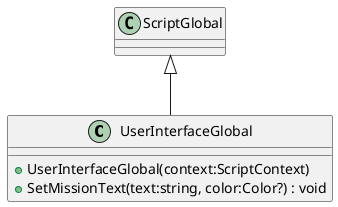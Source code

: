 @startuml
class UserInterfaceGlobal {
    + UserInterfaceGlobal(context:ScriptContext)
    + SetMissionText(text:string, color:Color?) : void
}
ScriptGlobal <|-- UserInterfaceGlobal
@enduml
